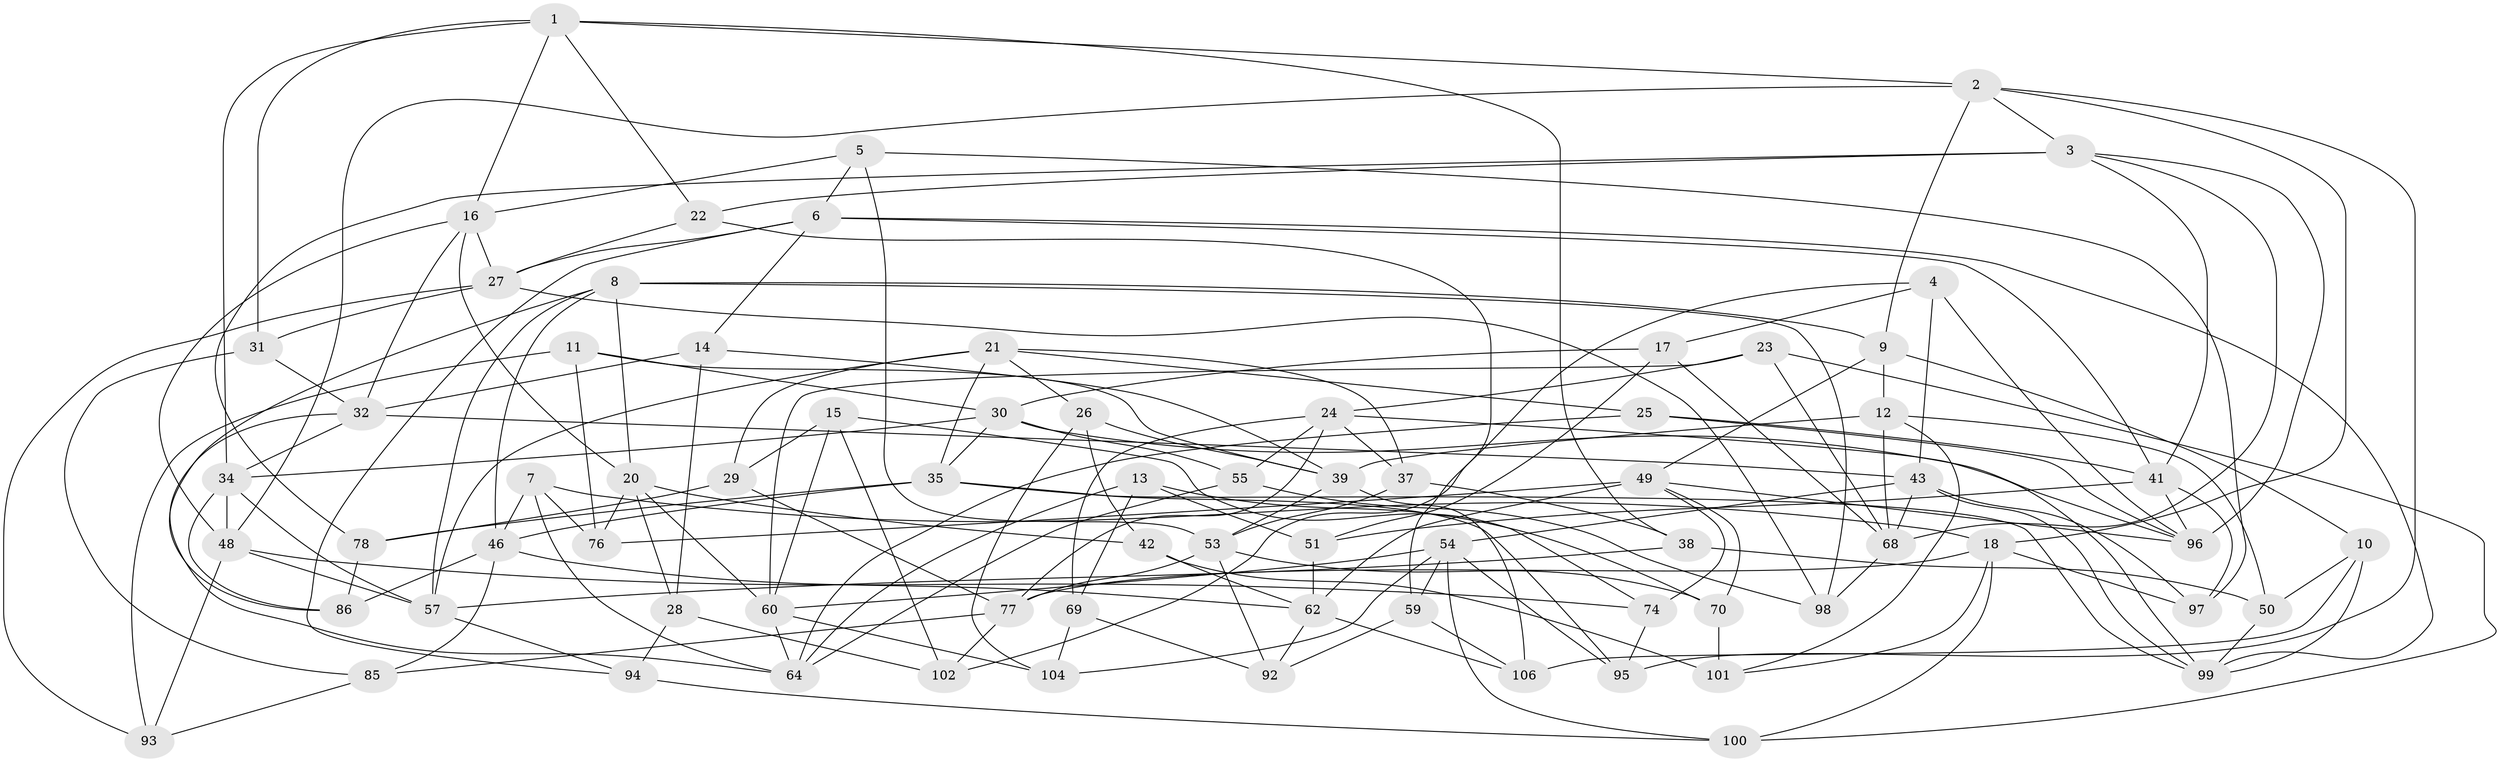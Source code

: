 // original degree distribution, {4: 1.0}
// Generated by graph-tools (version 1.1) at 2025/11/02/27/25 16:11:49]
// undirected, 74 vertices, 180 edges
graph export_dot {
graph [start="1"]
  node [color=gray90,style=filled];
  1 [super="+88"];
  2 [super="+58"];
  3 [super="+61"];
  4;
  5;
  6 [super="+67"];
  7;
  8 [super="+33"];
  9 [super="+82"];
  10;
  11;
  12 [super="+40"];
  13;
  14;
  15;
  16 [super="+19"];
  17;
  18 [super="+36"];
  20 [super="+52"];
  21 [super="+71"];
  22;
  23;
  24 [super="+56"];
  25;
  26;
  27 [super="+84"];
  28;
  29;
  30 [super="+45"];
  31;
  32 [super="+47"];
  34 [super="+87"];
  35 [super="+44"];
  37;
  38;
  39 [super="+63"];
  41 [super="+83"];
  42;
  43 [super="+66"];
  46 [super="+75"];
  48 [super="+90"];
  49 [super="+91"];
  50;
  51;
  53 [super="+79"];
  54 [super="+103"];
  55;
  57 [super="+73"];
  59;
  60 [super="+81"];
  62 [super="+65"];
  64 [super="+80"];
  68 [super="+72"];
  69;
  70;
  74;
  76;
  77 [super="+89"];
  78;
  85;
  86;
  92;
  93;
  94;
  95;
  96 [super="+107"];
  97;
  98;
  99 [super="+105"];
  100;
  101;
  102;
  104;
  106;
  1 -- 22;
  1 -- 31;
  1 -- 2;
  1 -- 38;
  1 -- 16;
  1 -- 34;
  2 -- 18;
  2 -- 3;
  2 -- 48;
  2 -- 95;
  2 -- 9;
  3 -- 78;
  3 -- 96;
  3 -- 41;
  3 -- 68;
  3 -- 22;
  4 -- 102;
  4 -- 17;
  4 -- 96;
  4 -- 43;
  5 -- 97;
  5 -- 16;
  5 -- 6;
  5 -- 53;
  6 -- 41;
  6 -- 94;
  6 -- 14;
  6 -- 99;
  6 -- 27;
  7 -- 76;
  7 -- 46;
  7 -- 64;
  7 -- 18;
  8 -- 57;
  8 -- 20;
  8 -- 46;
  8 -- 86;
  8 -- 98;
  8 -- 9;
  9 -- 12 [weight=2];
  9 -- 49;
  9 -- 10;
  10 -- 106;
  10 -- 50;
  10 -- 99;
  11 -- 30;
  11 -- 76;
  11 -- 93;
  11 -- 39;
  12 -- 50;
  12 -- 101;
  12 -- 39;
  12 -- 68;
  13 -- 69;
  13 -- 70;
  13 -- 51;
  13 -- 64;
  14 -- 39;
  14 -- 32;
  14 -- 28;
  15 -- 102;
  15 -- 29;
  15 -- 74;
  15 -- 60;
  16 -- 27;
  16 -- 20;
  16 -- 32;
  16 -- 48;
  17 -- 51;
  17 -- 68;
  17 -- 30;
  18 -- 100;
  18 -- 101;
  18 -- 97;
  18 -- 77;
  20 -- 60;
  20 -- 42;
  20 -- 28;
  20 -- 76;
  21 -- 25;
  21 -- 57;
  21 -- 35;
  21 -- 26;
  21 -- 29;
  21 -- 37;
  22 -- 59;
  22 -- 27;
  23 -- 60;
  23 -- 68;
  23 -- 100;
  23 -- 24;
  24 -- 55;
  24 -- 37;
  24 -- 99;
  24 -- 69;
  24 -- 77;
  25 -- 96;
  25 -- 41;
  25 -- 64;
  26 -- 42;
  26 -- 104;
  26 -- 39;
  27 -- 93;
  27 -- 98;
  27 -- 31;
  28 -- 102;
  28 -- 94;
  29 -- 78;
  29 -- 77;
  30 -- 96;
  30 -- 35;
  30 -- 55;
  30 -- 34;
  31 -- 32;
  31 -- 85;
  32 -- 64;
  32 -- 34;
  32 -- 43;
  34 -- 48;
  34 -- 86;
  34 -- 57;
  35 -- 95;
  35 -- 46;
  35 -- 99;
  35 -- 78;
  37 -- 38;
  37 -- 53;
  38 -- 50;
  38 -- 57;
  39 -- 53;
  39 -- 106;
  41 -- 51;
  41 -- 97;
  41 -- 96;
  42 -- 101;
  42 -- 62;
  43 -- 97;
  43 -- 54;
  43 -- 68;
  43 -- 99;
  46 -- 86;
  46 -- 85;
  46 -- 62;
  48 -- 74;
  48 -- 93;
  48 -- 57;
  49 -- 70;
  49 -- 74;
  49 -- 96;
  49 -- 76;
  49 -- 62;
  50 -- 99;
  51 -- 62;
  53 -- 70;
  53 -- 77;
  53 -- 92;
  54 -- 104;
  54 -- 95;
  54 -- 100;
  54 -- 59;
  54 -- 60;
  55 -- 98;
  55 -- 64;
  57 -- 94;
  59 -- 106;
  59 -- 92;
  60 -- 64;
  60 -- 104;
  62 -- 92;
  62 -- 106;
  68 -- 98;
  69 -- 104;
  69 -- 92;
  70 -- 101;
  74 -- 95;
  77 -- 102;
  77 -- 85;
  78 -- 86;
  85 -- 93;
  94 -- 100;
}
